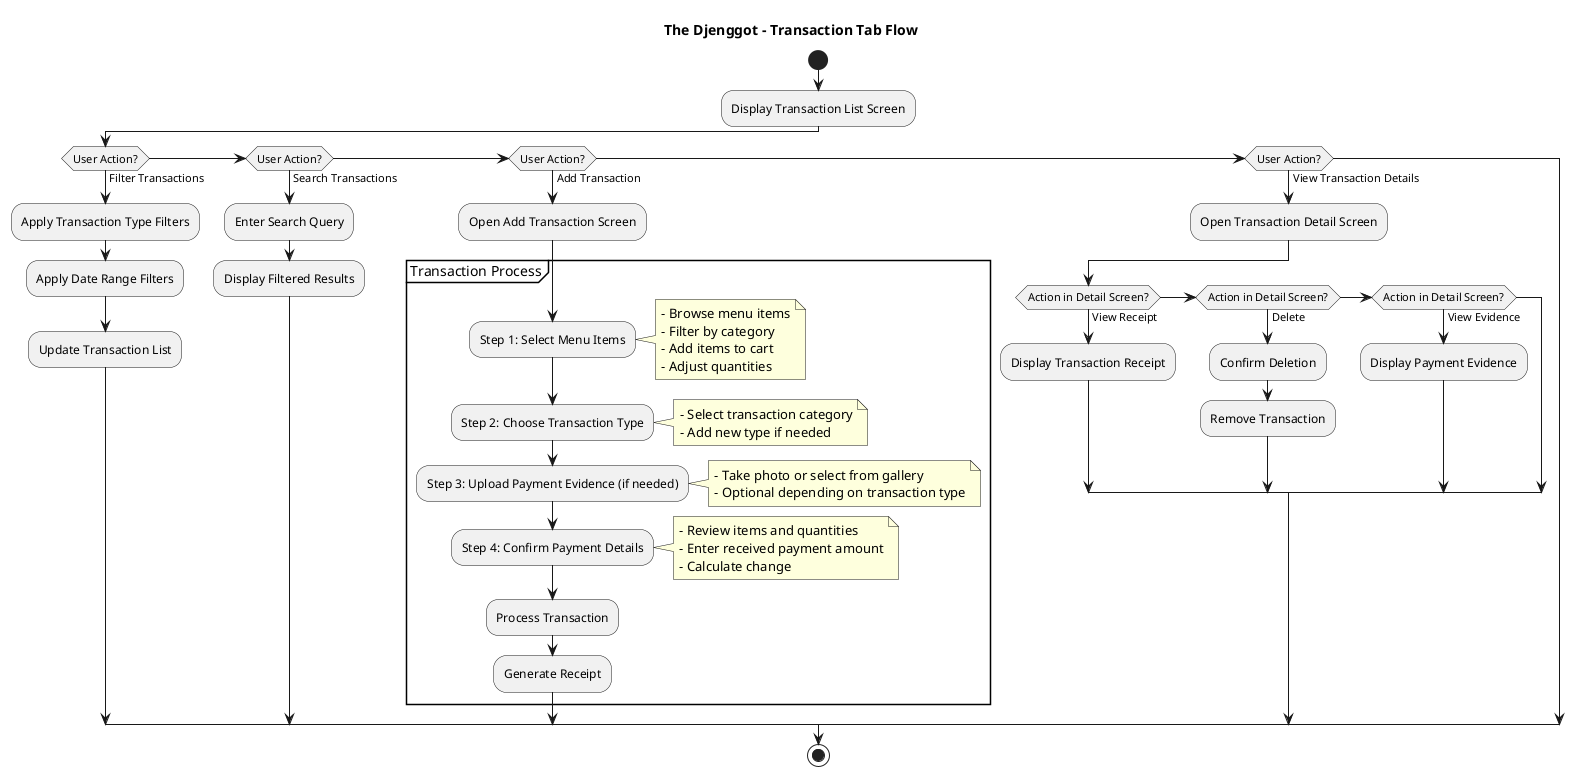 @startuml transaction_tab_flow
title The Djenggot - Transaction Tab Flow

start

:Display Transaction List Screen;

if (User Action?) then (Filter Transactions)
  :Apply Transaction Type Filters;
  :Apply Date Range Filters;
  :Update Transaction List;
  
elseif (User Action?) then (Search Transactions)
  :Enter Search Query;
  :Display Filtered Results;
  
elseif (User Action?) then (Add Transaction)
  :Open Add Transaction Screen;
  
  partition "Transaction Process" {
    :Step 1: Select Menu Items;
    note right
      - Browse menu items
      - Filter by category
      - Add items to cart
      - Adjust quantities
    end note
    
    :Step 2: Choose Transaction Type;
    note right
      - Select transaction category
      - Add new type if needed
    end note
    
    :Step 3: Upload Payment Evidence (if needed);
    note right
      - Take photo or select from gallery
      - Optional depending on transaction type
    end note
    
    :Step 4: Confirm Payment Details;
    note right
      - Review items and quantities
      - Enter received payment amount
      - Calculate change
    end note
    
    :Process Transaction;
    :Generate Receipt;
  }
  
elseif (User Action?) then (View Transaction Details)
  :Open Transaction Detail Screen;
  if (Action in Detail Screen?) then (View Receipt)
    :Display Transaction Receipt;
  elseif (Action in Detail Screen?) then (Delete)
    :Confirm Deletion;
    :Remove Transaction;
  elseif (Action in Detail Screen?) then (View Evidence)
    :Display Payment Evidence;
  endif
endif

stop
@enduml
